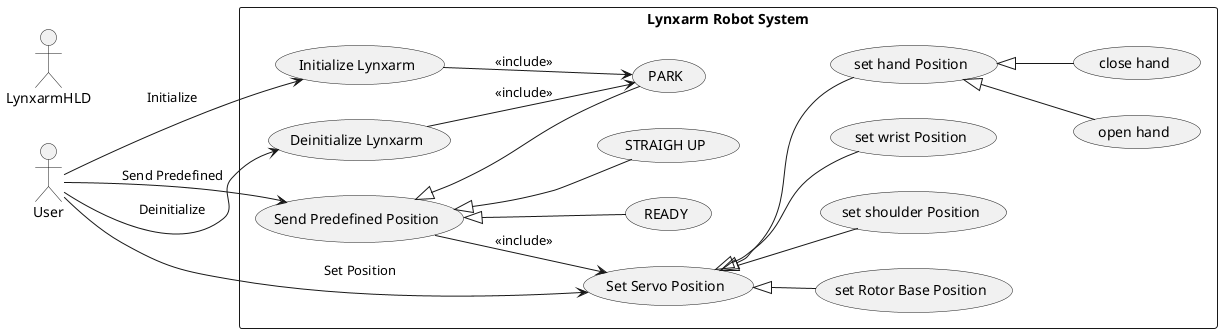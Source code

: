 @startuml

left to right direction

actor User as U
actor LynxarmHLD as L

rectangle "Lynxarm Robot System" {
  usecase "Initialize Lynxarm" as UC1
  usecase "Set Servo Position" as UC2
  usecase "Send Predefined Position" as UC3
  usecase "Deinitialize Lynxarm" as UC4
  usecase "set Rotor Base Position" as UC5
  usecase "set shoulder Position" as UC6
  usecase "set wrist Position" as UC7
  usecase "set hand Position" as UC8
  usecase "open hand" as UC9
  usecase "close hand" as UC10
  usecase "PARK" as UC11
  usecase "READY" as UC12
  usecase "STRAIGH UP" as UC13


  U --> UC1: Initialize 
  U --> UC4: Deinitialize
  U --> UC2: Set Position
  U --> UC3: Send Predefined



'   UC1 --> L
'   UC2 --> L
'   UC3 --> L
'   UC4 --> L

  UC4 --> UC11: <<include>>
  UC3 --> UC2: <<include>>
  UC1 --> UC11: <<include>>

    UC2 <|-- UC5
    UC2 <|-- UC6
    UC2 <|-- UC7
    UC2 <|-- UC8

    UC8 <|-- UC9
    UC8 <|-- UC10

    UC3 <|-- UC11
    UC3 <|-- UC12
    UC3 <|-- UC13


}

@enduml
